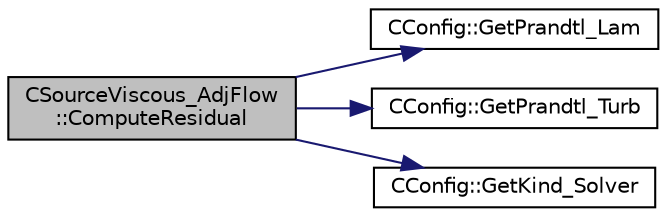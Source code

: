 digraph "CSourceViscous_AdjFlow::ComputeResidual"
{
  edge [fontname="Helvetica",fontsize="10",labelfontname="Helvetica",labelfontsize="10"];
  node [fontname="Helvetica",fontsize="10",shape=record];
  rankdir="LR";
  Node5 [label="CSourceViscous_AdjFlow\l::ComputeResidual",height=0.2,width=0.4,color="black", fillcolor="grey75", style="filled", fontcolor="black"];
  Node5 -> Node6 [color="midnightblue",fontsize="10",style="solid",fontname="Helvetica"];
  Node6 [label="CConfig::GetPrandtl_Lam",height=0.2,width=0.4,color="black", fillcolor="white", style="filled",URL="$class_c_config.html#a619cb1400d6c944e83ad0ffe82deb021",tooltip="Get the value of the laminar Prandtl number. "];
  Node5 -> Node7 [color="midnightblue",fontsize="10",style="solid",fontname="Helvetica"];
  Node7 [label="CConfig::GetPrandtl_Turb",height=0.2,width=0.4,color="black", fillcolor="white", style="filled",URL="$class_c_config.html#a2fca6d5964fb443f9d517df57659ccbc",tooltip="Get the value of the turbulent Prandtl number. "];
  Node5 -> Node8 [color="midnightblue",fontsize="10",style="solid",fontname="Helvetica"];
  Node8 [label="CConfig::GetKind_Solver",height=0.2,width=0.4,color="black", fillcolor="white", style="filled",URL="$class_c_config.html#a0e2628fc803f14ec6179427ee02e8655",tooltip="Governing equations of the flow (it can be different from the run time equation). ..."];
}
